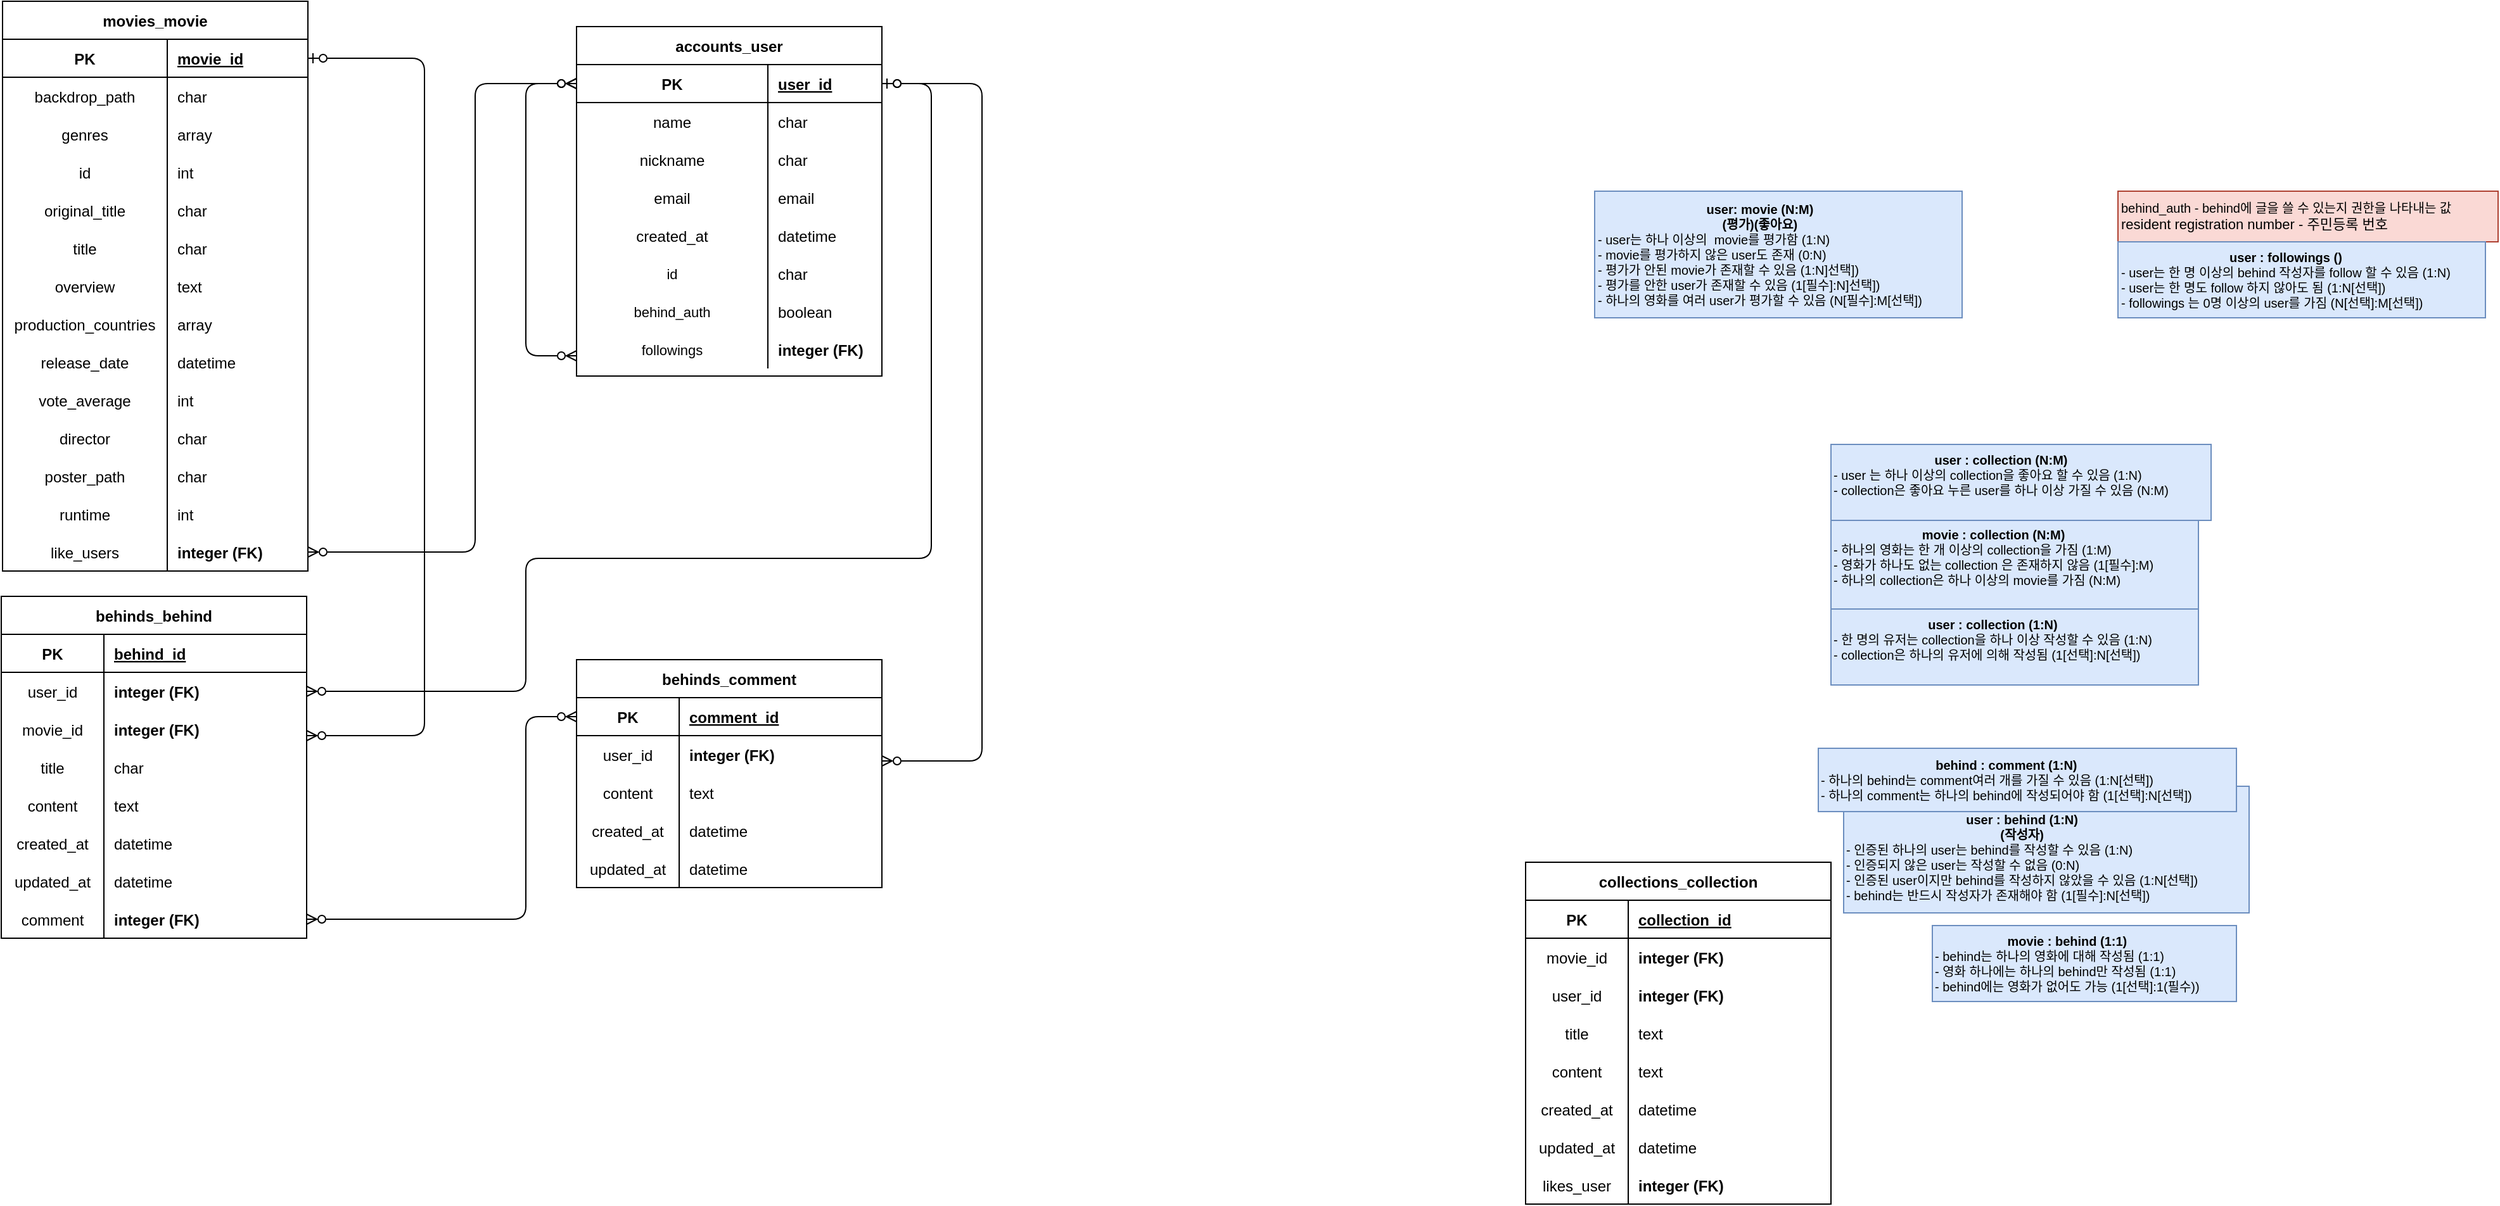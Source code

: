 <mxfile version="20.5.3" type="github">
  <diagram id="GLgFaRD8pN8Qjck3xl4h" name="페이지-1">
    <mxGraphModel dx="1696" dy="749" grid="1" gridSize="10" guides="1" tooltips="1" connect="1" arrows="1" fold="1" page="1" pageScale="1" pageWidth="827" pageHeight="1169" math="0" shadow="0">
      <root>
        <mxCell id="0" />
        <mxCell id="1" parent="0" />
        <mxCell id="Xf8pAF-lPwS7-hsnX2du-1" value="accounts_user" style="shape=table;startSize=30;container=1;collapsible=1;childLayout=tableLayout;fixedRows=1;rowLines=0;fontStyle=1;align=center;resizeLast=1;" parent="1" vertex="1">
          <mxGeometry x="40" y="180" width="241" height="276" as="geometry" />
        </mxCell>
        <mxCell id="Xf8pAF-lPwS7-hsnX2du-2" value="" style="shape=tableRow;horizontal=0;startSize=0;swimlaneHead=0;swimlaneBody=0;fillColor=none;collapsible=0;dropTarget=0;points=[[0,0.5],[1,0.5]];portConstraint=eastwest;top=0;left=0;right=0;bottom=1;" parent="Xf8pAF-lPwS7-hsnX2du-1" vertex="1">
          <mxGeometry y="30" width="241" height="30" as="geometry" />
        </mxCell>
        <mxCell id="Xf8pAF-lPwS7-hsnX2du-3" value="PK" style="shape=partialRectangle;connectable=0;fillColor=none;top=0;left=0;bottom=0;right=0;fontStyle=1;overflow=hidden;" parent="Xf8pAF-lPwS7-hsnX2du-2" vertex="1">
          <mxGeometry width="151" height="30" as="geometry">
            <mxRectangle width="151" height="30" as="alternateBounds" />
          </mxGeometry>
        </mxCell>
        <mxCell id="Xf8pAF-lPwS7-hsnX2du-4" value="user_id" style="shape=partialRectangle;connectable=0;fillColor=none;top=0;left=0;bottom=0;right=0;align=left;spacingLeft=6;fontStyle=5;overflow=hidden;" parent="Xf8pAF-lPwS7-hsnX2du-2" vertex="1">
          <mxGeometry x="151" width="90" height="30" as="geometry">
            <mxRectangle width="90" height="30" as="alternateBounds" />
          </mxGeometry>
        </mxCell>
        <mxCell id="Xf8pAF-lPwS7-hsnX2du-5" value="" style="shape=tableRow;horizontal=0;startSize=0;swimlaneHead=0;swimlaneBody=0;fillColor=none;collapsible=0;dropTarget=0;points=[[0,0.5],[1,0.5]];portConstraint=eastwest;top=0;left=0;right=0;bottom=0;" parent="Xf8pAF-lPwS7-hsnX2du-1" vertex="1">
          <mxGeometry y="60" width="241" height="30" as="geometry" />
        </mxCell>
        <mxCell id="Xf8pAF-lPwS7-hsnX2du-6" value="name" style="shape=partialRectangle;connectable=0;fillColor=none;top=0;left=0;bottom=0;right=0;editable=1;overflow=hidden;" parent="Xf8pAF-lPwS7-hsnX2du-5" vertex="1">
          <mxGeometry width="151" height="30" as="geometry">
            <mxRectangle width="151" height="30" as="alternateBounds" />
          </mxGeometry>
        </mxCell>
        <mxCell id="Xf8pAF-lPwS7-hsnX2du-7" value="char" style="shape=partialRectangle;connectable=0;fillColor=none;top=0;left=0;bottom=0;right=0;align=left;spacingLeft=6;overflow=hidden;" parent="Xf8pAF-lPwS7-hsnX2du-5" vertex="1">
          <mxGeometry x="151" width="90" height="30" as="geometry">
            <mxRectangle width="90" height="30" as="alternateBounds" />
          </mxGeometry>
        </mxCell>
        <mxCell id="Xf8pAF-lPwS7-hsnX2du-8" value="" style="shape=tableRow;horizontal=0;startSize=0;swimlaneHead=0;swimlaneBody=0;fillColor=none;collapsible=0;dropTarget=0;points=[[0,0.5],[1,0.5]];portConstraint=eastwest;top=0;left=0;right=0;bottom=0;" parent="Xf8pAF-lPwS7-hsnX2du-1" vertex="1">
          <mxGeometry y="90" width="241" height="30" as="geometry" />
        </mxCell>
        <mxCell id="Xf8pAF-lPwS7-hsnX2du-9" value="nickname" style="shape=partialRectangle;connectable=0;fillColor=none;top=0;left=0;bottom=0;right=0;editable=1;overflow=hidden;" parent="Xf8pAF-lPwS7-hsnX2du-8" vertex="1">
          <mxGeometry width="151" height="30" as="geometry">
            <mxRectangle width="151" height="30" as="alternateBounds" />
          </mxGeometry>
        </mxCell>
        <mxCell id="Xf8pAF-lPwS7-hsnX2du-10" value="char" style="shape=partialRectangle;connectable=0;fillColor=none;top=0;left=0;bottom=0;right=0;align=left;spacingLeft=6;overflow=hidden;" parent="Xf8pAF-lPwS7-hsnX2du-8" vertex="1">
          <mxGeometry x="151" width="90" height="30" as="geometry">
            <mxRectangle width="90" height="30" as="alternateBounds" />
          </mxGeometry>
        </mxCell>
        <mxCell id="Xf8pAF-lPwS7-hsnX2du-11" value="" style="shape=tableRow;horizontal=0;startSize=0;swimlaneHead=0;swimlaneBody=0;fillColor=none;collapsible=0;dropTarget=0;points=[[0,0.5],[1,0.5]];portConstraint=eastwest;top=0;left=0;right=0;bottom=0;" parent="Xf8pAF-lPwS7-hsnX2du-1" vertex="1">
          <mxGeometry y="120" width="241" height="30" as="geometry" />
        </mxCell>
        <mxCell id="Xf8pAF-lPwS7-hsnX2du-12" value="email" style="shape=partialRectangle;connectable=0;fillColor=none;top=0;left=0;bottom=0;right=0;editable=1;overflow=hidden;" parent="Xf8pAF-lPwS7-hsnX2du-11" vertex="1">
          <mxGeometry width="151" height="30" as="geometry">
            <mxRectangle width="151" height="30" as="alternateBounds" />
          </mxGeometry>
        </mxCell>
        <mxCell id="Xf8pAF-lPwS7-hsnX2du-13" value="email" style="shape=partialRectangle;connectable=0;fillColor=none;top=0;left=0;bottom=0;right=0;align=left;spacingLeft=6;overflow=hidden;" parent="Xf8pAF-lPwS7-hsnX2du-11" vertex="1">
          <mxGeometry x="151" width="90" height="30" as="geometry">
            <mxRectangle width="90" height="30" as="alternateBounds" />
          </mxGeometry>
        </mxCell>
        <mxCell id="Xf8pAF-lPwS7-hsnX2du-83" value="" style="shape=tableRow;horizontal=0;startSize=0;swimlaneHead=0;swimlaneBody=0;fillColor=none;collapsible=0;dropTarget=0;points=[[0,0.5],[1,0.5]];portConstraint=eastwest;top=0;left=0;right=0;bottom=0;" parent="Xf8pAF-lPwS7-hsnX2du-1" vertex="1">
          <mxGeometry y="150" width="241" height="30" as="geometry" />
        </mxCell>
        <mxCell id="Xf8pAF-lPwS7-hsnX2du-84" value="created_at" style="shape=partialRectangle;connectable=0;fillColor=none;top=0;left=0;bottom=0;right=0;editable=1;overflow=hidden;" parent="Xf8pAF-lPwS7-hsnX2du-83" vertex="1">
          <mxGeometry width="151" height="30" as="geometry">
            <mxRectangle width="151" height="30" as="alternateBounds" />
          </mxGeometry>
        </mxCell>
        <mxCell id="Xf8pAF-lPwS7-hsnX2du-85" value="datetime" style="shape=partialRectangle;connectable=0;fillColor=none;top=0;left=0;bottom=0;right=0;align=left;spacingLeft=6;overflow=hidden;" parent="Xf8pAF-lPwS7-hsnX2du-83" vertex="1">
          <mxGeometry x="151" width="90" height="30" as="geometry">
            <mxRectangle width="90" height="30" as="alternateBounds" />
          </mxGeometry>
        </mxCell>
        <mxCell id="Xf8pAF-lPwS7-hsnX2du-168" value="" style="shape=tableRow;horizontal=0;startSize=0;swimlaneHead=0;swimlaneBody=0;fillColor=none;collapsible=0;dropTarget=0;points=[[0,0.5],[1,0.5]];portConstraint=eastwest;top=0;left=0;right=0;bottom=0;" parent="Xf8pAF-lPwS7-hsnX2du-1" vertex="1">
          <mxGeometry y="180" width="241" height="30" as="geometry" />
        </mxCell>
        <mxCell id="Xf8pAF-lPwS7-hsnX2du-169" value="id" style="shape=partialRectangle;connectable=0;fillColor=none;top=0;left=0;bottom=0;right=0;editable=1;overflow=hidden;fontSize=11;" parent="Xf8pAF-lPwS7-hsnX2du-168" vertex="1">
          <mxGeometry width="151" height="30" as="geometry">
            <mxRectangle width="151" height="30" as="alternateBounds" />
          </mxGeometry>
        </mxCell>
        <mxCell id="Xf8pAF-lPwS7-hsnX2du-170" value="char" style="shape=partialRectangle;connectable=0;fillColor=none;top=0;left=0;bottom=0;right=0;align=left;spacingLeft=6;overflow=hidden;" parent="Xf8pAF-lPwS7-hsnX2du-168" vertex="1">
          <mxGeometry x="151" width="90" height="30" as="geometry">
            <mxRectangle width="90" height="30" as="alternateBounds" />
          </mxGeometry>
        </mxCell>
        <mxCell id="n-0l4hpeBYYMILoCP7zS-147" value="" style="shape=tableRow;horizontal=0;startSize=0;swimlaneHead=0;swimlaneBody=0;fillColor=none;collapsible=0;dropTarget=0;points=[[0,0.5],[1,0.5]];portConstraint=eastwest;top=0;left=0;right=0;bottom=0;" vertex="1" parent="Xf8pAF-lPwS7-hsnX2du-1">
          <mxGeometry y="210" width="241" height="30" as="geometry" />
        </mxCell>
        <mxCell id="n-0l4hpeBYYMILoCP7zS-148" value="behind_auth" style="shape=partialRectangle;connectable=0;fillColor=none;top=0;left=0;bottom=0;right=0;editable=1;overflow=hidden;fontSize=11;" vertex="1" parent="n-0l4hpeBYYMILoCP7zS-147">
          <mxGeometry width="151" height="30" as="geometry">
            <mxRectangle width="151" height="30" as="alternateBounds" />
          </mxGeometry>
        </mxCell>
        <mxCell id="n-0l4hpeBYYMILoCP7zS-149" value="boolean" style="shape=partialRectangle;connectable=0;fillColor=none;top=0;left=0;bottom=0;right=0;align=left;spacingLeft=6;overflow=hidden;" vertex="1" parent="n-0l4hpeBYYMILoCP7zS-147">
          <mxGeometry x="151" width="90" height="30" as="geometry">
            <mxRectangle width="90" height="30" as="alternateBounds" />
          </mxGeometry>
        </mxCell>
        <mxCell id="n-0l4hpeBYYMILoCP7zS-92" value="" style="shape=tableRow;horizontal=0;startSize=0;swimlaneHead=0;swimlaneBody=0;fillColor=none;collapsible=0;dropTarget=0;points=[[0,0.5],[1,0.5]];portConstraint=eastwest;top=0;left=0;right=0;bottom=0;" vertex="1" parent="Xf8pAF-lPwS7-hsnX2du-1">
          <mxGeometry y="240" width="241" height="30" as="geometry" />
        </mxCell>
        <mxCell id="n-0l4hpeBYYMILoCP7zS-93" value="followings" style="shape=partialRectangle;connectable=0;fillColor=none;top=0;left=0;bottom=0;right=0;editable=1;overflow=hidden;fontSize=11;" vertex="1" parent="n-0l4hpeBYYMILoCP7zS-92">
          <mxGeometry width="151" height="30" as="geometry">
            <mxRectangle width="151" height="30" as="alternateBounds" />
          </mxGeometry>
        </mxCell>
        <mxCell id="n-0l4hpeBYYMILoCP7zS-94" value="integer (FK)" style="shape=partialRectangle;connectable=0;fillColor=none;top=0;left=0;bottom=0;right=0;align=left;spacingLeft=6;overflow=hidden;fontStyle=1" vertex="1" parent="n-0l4hpeBYYMILoCP7zS-92">
          <mxGeometry x="151" width="90" height="30" as="geometry">
            <mxRectangle width="90" height="30" as="alternateBounds" />
          </mxGeometry>
        </mxCell>
        <mxCell id="n-0l4hpeBYYMILoCP7zS-138" style="edgeStyle=orthogonalEdgeStyle;rounded=1;orthogonalLoop=1;jettySize=auto;html=1;startArrow=ERzeroToMany;startFill=0;endArrow=ERzeroToMany;endFill=0;" edge="1" parent="Xf8pAF-lPwS7-hsnX2du-1" source="Xf8pAF-lPwS7-hsnX2du-2" target="n-0l4hpeBYYMILoCP7zS-92">
          <mxGeometry relative="1" as="geometry">
            <mxPoint x="310" y="360" as="targetPoint" />
            <Array as="points">
              <mxPoint x="-40" y="45" />
              <mxPoint x="-40" y="260" />
            </Array>
          </mxGeometry>
        </mxCell>
        <mxCell id="Xf8pAF-lPwS7-hsnX2du-67" value="collections_collection" style="shape=table;startSize=30;container=1;collapsible=1;childLayout=tableLayout;fixedRows=1;rowLines=0;fontStyle=1;align=center;resizeLast=1;" parent="1" vertex="1">
          <mxGeometry x="789" y="840" width="241" height="270" as="geometry" />
        </mxCell>
        <mxCell id="Xf8pAF-lPwS7-hsnX2du-68" value="" style="shape=tableRow;horizontal=0;startSize=0;swimlaneHead=0;swimlaneBody=0;fillColor=none;collapsible=0;dropTarget=0;points=[[0,0.5],[1,0.5]];portConstraint=eastwest;top=0;left=0;right=0;bottom=1;" parent="Xf8pAF-lPwS7-hsnX2du-67" vertex="1">
          <mxGeometry y="30" width="241" height="30" as="geometry" />
        </mxCell>
        <mxCell id="Xf8pAF-lPwS7-hsnX2du-69" value="PK" style="shape=partialRectangle;connectable=0;fillColor=none;top=0;left=0;bottom=0;right=0;fontStyle=1;overflow=hidden;" parent="Xf8pAF-lPwS7-hsnX2du-68" vertex="1">
          <mxGeometry width="81" height="30" as="geometry">
            <mxRectangle width="81" height="30" as="alternateBounds" />
          </mxGeometry>
        </mxCell>
        <mxCell id="Xf8pAF-lPwS7-hsnX2du-70" value="collection_id" style="shape=partialRectangle;connectable=0;fillColor=none;top=0;left=0;bottom=0;right=0;align=left;spacingLeft=6;fontStyle=5;overflow=hidden;" parent="Xf8pAF-lPwS7-hsnX2du-68" vertex="1">
          <mxGeometry x="81" width="160" height="30" as="geometry">
            <mxRectangle width="160" height="30" as="alternateBounds" />
          </mxGeometry>
        </mxCell>
        <mxCell id="Xf8pAF-lPwS7-hsnX2du-71" value="" style="shape=tableRow;horizontal=0;startSize=0;swimlaneHead=0;swimlaneBody=0;fillColor=none;collapsible=0;dropTarget=0;points=[[0,0.5],[1,0.5]];portConstraint=eastwest;top=0;left=0;right=0;bottom=0;" parent="Xf8pAF-lPwS7-hsnX2du-67" vertex="1">
          <mxGeometry y="60" width="241" height="30" as="geometry" />
        </mxCell>
        <mxCell id="Xf8pAF-lPwS7-hsnX2du-72" value="movie_id" style="shape=partialRectangle;connectable=0;fillColor=none;top=0;left=0;bottom=0;right=0;editable=1;overflow=hidden;" parent="Xf8pAF-lPwS7-hsnX2du-71" vertex="1">
          <mxGeometry width="81" height="30" as="geometry">
            <mxRectangle width="81" height="30" as="alternateBounds" />
          </mxGeometry>
        </mxCell>
        <mxCell id="Xf8pAF-lPwS7-hsnX2du-73" value="integer (FK)" style="shape=partialRectangle;connectable=0;fillColor=none;top=0;left=0;bottom=0;right=0;align=left;spacingLeft=6;overflow=hidden;fontStyle=1" parent="Xf8pAF-lPwS7-hsnX2du-71" vertex="1">
          <mxGeometry x="81" width="160" height="30" as="geometry">
            <mxRectangle width="160" height="30" as="alternateBounds" />
          </mxGeometry>
        </mxCell>
        <mxCell id="Xf8pAF-lPwS7-hsnX2du-74" value="" style="shape=tableRow;horizontal=0;startSize=0;swimlaneHead=0;swimlaneBody=0;fillColor=none;collapsible=0;dropTarget=0;points=[[0,0.5],[1,0.5]];portConstraint=eastwest;top=0;left=0;right=0;bottom=0;" parent="Xf8pAF-lPwS7-hsnX2du-67" vertex="1">
          <mxGeometry y="90" width="241" height="30" as="geometry" />
        </mxCell>
        <mxCell id="Xf8pAF-lPwS7-hsnX2du-75" value="user_id" style="shape=partialRectangle;connectable=0;fillColor=none;top=0;left=0;bottom=0;right=0;editable=1;overflow=hidden;" parent="Xf8pAF-lPwS7-hsnX2du-74" vertex="1">
          <mxGeometry width="81" height="30" as="geometry">
            <mxRectangle width="81" height="30" as="alternateBounds" />
          </mxGeometry>
        </mxCell>
        <mxCell id="Xf8pAF-lPwS7-hsnX2du-76" value="integer (FK)" style="shape=partialRectangle;connectable=0;fillColor=none;top=0;left=0;bottom=0;right=0;align=left;spacingLeft=6;overflow=hidden;fontStyle=1" parent="Xf8pAF-lPwS7-hsnX2du-74" vertex="1">
          <mxGeometry x="81" width="160" height="30" as="geometry">
            <mxRectangle width="160" height="30" as="alternateBounds" />
          </mxGeometry>
        </mxCell>
        <mxCell id="n-0l4hpeBYYMILoCP7zS-53" value="" style="shape=tableRow;horizontal=0;startSize=0;swimlaneHead=0;swimlaneBody=0;fillColor=none;collapsible=0;dropTarget=0;points=[[0,0.5],[1,0.5]];portConstraint=eastwest;top=0;left=0;right=0;bottom=0;" vertex="1" parent="Xf8pAF-lPwS7-hsnX2du-67">
          <mxGeometry y="120" width="241" height="30" as="geometry" />
        </mxCell>
        <mxCell id="n-0l4hpeBYYMILoCP7zS-54" value="title" style="shape=partialRectangle;connectable=0;fillColor=none;top=0;left=0;bottom=0;right=0;editable=1;overflow=hidden;" vertex="1" parent="n-0l4hpeBYYMILoCP7zS-53">
          <mxGeometry width="81" height="30" as="geometry">
            <mxRectangle width="81" height="30" as="alternateBounds" />
          </mxGeometry>
        </mxCell>
        <mxCell id="n-0l4hpeBYYMILoCP7zS-55" value="text" style="shape=partialRectangle;connectable=0;fillColor=none;top=0;left=0;bottom=0;right=0;align=left;spacingLeft=6;overflow=hidden;" vertex="1" parent="n-0l4hpeBYYMILoCP7zS-53">
          <mxGeometry x="81" width="160" height="30" as="geometry">
            <mxRectangle width="160" height="30" as="alternateBounds" />
          </mxGeometry>
        </mxCell>
        <mxCell id="Xf8pAF-lPwS7-hsnX2du-77" value="" style="shape=tableRow;horizontal=0;startSize=0;swimlaneHead=0;swimlaneBody=0;fillColor=none;collapsible=0;dropTarget=0;points=[[0,0.5],[1,0.5]];portConstraint=eastwest;top=0;left=0;right=0;bottom=0;" parent="Xf8pAF-lPwS7-hsnX2du-67" vertex="1">
          <mxGeometry y="150" width="241" height="30" as="geometry" />
        </mxCell>
        <mxCell id="Xf8pAF-lPwS7-hsnX2du-78" value="content" style="shape=partialRectangle;connectable=0;fillColor=none;top=0;left=0;bottom=0;right=0;editable=1;overflow=hidden;" parent="Xf8pAF-lPwS7-hsnX2du-77" vertex="1">
          <mxGeometry width="81" height="30" as="geometry">
            <mxRectangle width="81" height="30" as="alternateBounds" />
          </mxGeometry>
        </mxCell>
        <mxCell id="Xf8pAF-lPwS7-hsnX2du-79" value="text" style="shape=partialRectangle;connectable=0;fillColor=none;top=0;left=0;bottom=0;right=0;align=left;spacingLeft=6;overflow=hidden;" parent="Xf8pAF-lPwS7-hsnX2du-77" vertex="1">
          <mxGeometry x="81" width="160" height="30" as="geometry">
            <mxRectangle width="160" height="30" as="alternateBounds" />
          </mxGeometry>
        </mxCell>
        <mxCell id="n-0l4hpeBYYMILoCP7zS-38" value="" style="shape=tableRow;horizontal=0;startSize=0;swimlaneHead=0;swimlaneBody=0;fillColor=none;collapsible=0;dropTarget=0;points=[[0,0.5],[1,0.5]];portConstraint=eastwest;top=0;left=0;right=0;bottom=0;" vertex="1" parent="Xf8pAF-lPwS7-hsnX2du-67">
          <mxGeometry y="180" width="241" height="30" as="geometry" />
        </mxCell>
        <mxCell id="n-0l4hpeBYYMILoCP7zS-39" value="created_at" style="shape=partialRectangle;connectable=0;fillColor=none;top=0;left=0;bottom=0;right=0;editable=1;overflow=hidden;" vertex="1" parent="n-0l4hpeBYYMILoCP7zS-38">
          <mxGeometry width="81" height="30" as="geometry">
            <mxRectangle width="81" height="30" as="alternateBounds" />
          </mxGeometry>
        </mxCell>
        <mxCell id="n-0l4hpeBYYMILoCP7zS-40" value="datetime" style="shape=partialRectangle;connectable=0;fillColor=none;top=0;left=0;bottom=0;right=0;align=left;spacingLeft=6;overflow=hidden;" vertex="1" parent="n-0l4hpeBYYMILoCP7zS-38">
          <mxGeometry x="81" width="160" height="30" as="geometry">
            <mxRectangle width="160" height="30" as="alternateBounds" />
          </mxGeometry>
        </mxCell>
        <mxCell id="n-0l4hpeBYYMILoCP7zS-41" value="" style="shape=tableRow;horizontal=0;startSize=0;swimlaneHead=0;swimlaneBody=0;fillColor=none;collapsible=0;dropTarget=0;points=[[0,0.5],[1,0.5]];portConstraint=eastwest;top=0;left=0;right=0;bottom=0;" vertex="1" parent="Xf8pAF-lPwS7-hsnX2du-67">
          <mxGeometry y="210" width="241" height="30" as="geometry" />
        </mxCell>
        <mxCell id="n-0l4hpeBYYMILoCP7zS-42" value="updated_at" style="shape=partialRectangle;connectable=0;fillColor=none;top=0;left=0;bottom=0;right=0;editable=1;overflow=hidden;" vertex="1" parent="n-0l4hpeBYYMILoCP7zS-41">
          <mxGeometry width="81" height="30" as="geometry">
            <mxRectangle width="81" height="30" as="alternateBounds" />
          </mxGeometry>
        </mxCell>
        <mxCell id="n-0l4hpeBYYMILoCP7zS-43" value="datetime" style="shape=partialRectangle;connectable=0;fillColor=none;top=0;left=0;bottom=0;right=0;align=left;spacingLeft=6;overflow=hidden;" vertex="1" parent="n-0l4hpeBYYMILoCP7zS-41">
          <mxGeometry x="81" width="160" height="30" as="geometry">
            <mxRectangle width="160" height="30" as="alternateBounds" />
          </mxGeometry>
        </mxCell>
        <mxCell id="Xf8pAF-lPwS7-hsnX2du-102" value="" style="shape=tableRow;horizontal=0;startSize=0;swimlaneHead=0;swimlaneBody=0;fillColor=none;collapsible=0;dropTarget=0;points=[[0,0.5],[1,0.5]];portConstraint=eastwest;top=0;left=0;right=0;bottom=0;" parent="Xf8pAF-lPwS7-hsnX2du-67" vertex="1">
          <mxGeometry y="240" width="241" height="30" as="geometry" />
        </mxCell>
        <mxCell id="Xf8pAF-lPwS7-hsnX2du-103" value="likes_user" style="shape=partialRectangle;connectable=0;fillColor=none;top=0;left=0;bottom=0;right=0;editable=1;overflow=hidden;" parent="Xf8pAF-lPwS7-hsnX2du-102" vertex="1">
          <mxGeometry width="81" height="30" as="geometry">
            <mxRectangle width="81" height="30" as="alternateBounds" />
          </mxGeometry>
        </mxCell>
        <mxCell id="Xf8pAF-lPwS7-hsnX2du-104" value="integer (FK)" style="shape=partialRectangle;connectable=0;fillColor=none;top=0;left=0;bottom=0;right=0;align=left;spacingLeft=6;overflow=hidden;fontStyle=1" parent="Xf8pAF-lPwS7-hsnX2du-102" vertex="1">
          <mxGeometry x="81" width="160" height="30" as="geometry">
            <mxRectangle width="160" height="30" as="alternateBounds" />
          </mxGeometry>
        </mxCell>
        <mxCell id="Xf8pAF-lPwS7-hsnX2du-105" value="movies_movie" style="shape=table;startSize=30;container=1;collapsible=1;childLayout=tableLayout;fixedRows=1;rowLines=0;fontStyle=1;align=center;resizeLast=1;" parent="1" vertex="1">
          <mxGeometry x="-413" y="160" width="241" height="450" as="geometry" />
        </mxCell>
        <mxCell id="Xf8pAF-lPwS7-hsnX2du-106" value="" style="shape=tableRow;horizontal=0;startSize=0;swimlaneHead=0;swimlaneBody=0;fillColor=none;collapsible=0;dropTarget=0;points=[[0,0.5],[1,0.5]];portConstraint=eastwest;top=0;left=0;right=0;bottom=1;" parent="Xf8pAF-lPwS7-hsnX2du-105" vertex="1">
          <mxGeometry y="30" width="241" height="30" as="geometry" />
        </mxCell>
        <mxCell id="Xf8pAF-lPwS7-hsnX2du-107" value="PK" style="shape=partialRectangle;connectable=0;fillColor=none;top=0;left=0;bottom=0;right=0;fontStyle=1;overflow=hidden;" parent="Xf8pAF-lPwS7-hsnX2du-106" vertex="1">
          <mxGeometry width="130" height="30" as="geometry">
            <mxRectangle width="130" height="30" as="alternateBounds" />
          </mxGeometry>
        </mxCell>
        <mxCell id="Xf8pAF-lPwS7-hsnX2du-108" value="movie_id" style="shape=partialRectangle;connectable=0;fillColor=none;top=0;left=0;bottom=0;right=0;align=left;spacingLeft=6;fontStyle=5;overflow=hidden;" parent="Xf8pAF-lPwS7-hsnX2du-106" vertex="1">
          <mxGeometry x="130" width="111" height="30" as="geometry">
            <mxRectangle width="111" height="30" as="alternateBounds" />
          </mxGeometry>
        </mxCell>
        <mxCell id="Xf8pAF-lPwS7-hsnX2du-109" value="" style="shape=tableRow;horizontal=0;startSize=0;swimlaneHead=0;swimlaneBody=0;fillColor=none;collapsible=0;dropTarget=0;points=[[0,0.5],[1,0.5]];portConstraint=eastwest;top=0;left=0;right=0;bottom=0;fontStyle=1" parent="Xf8pAF-lPwS7-hsnX2du-105" vertex="1">
          <mxGeometry y="60" width="241" height="30" as="geometry" />
        </mxCell>
        <mxCell id="Xf8pAF-lPwS7-hsnX2du-110" value="backdrop_path" style="shape=partialRectangle;connectable=0;fillColor=none;top=0;left=0;bottom=0;right=0;editable=1;overflow=hidden;" parent="Xf8pAF-lPwS7-hsnX2du-109" vertex="1">
          <mxGeometry width="130" height="30" as="geometry">
            <mxRectangle width="130" height="30" as="alternateBounds" />
          </mxGeometry>
        </mxCell>
        <mxCell id="Xf8pAF-lPwS7-hsnX2du-111" value="char" style="shape=partialRectangle;connectable=0;fillColor=none;top=0;left=0;bottom=0;right=0;align=left;spacingLeft=6;overflow=hidden;fontStyle=0" parent="Xf8pAF-lPwS7-hsnX2du-109" vertex="1">
          <mxGeometry x="130" width="111" height="30" as="geometry">
            <mxRectangle width="111" height="30" as="alternateBounds" />
          </mxGeometry>
        </mxCell>
        <mxCell id="Xf8pAF-lPwS7-hsnX2du-112" value="" style="shape=tableRow;horizontal=0;startSize=0;swimlaneHead=0;swimlaneBody=0;fillColor=none;collapsible=0;dropTarget=0;points=[[0,0.5],[1,0.5]];portConstraint=eastwest;top=0;left=0;right=0;bottom=0;" parent="Xf8pAF-lPwS7-hsnX2du-105" vertex="1">
          <mxGeometry y="90" width="241" height="30" as="geometry" />
        </mxCell>
        <mxCell id="Xf8pAF-lPwS7-hsnX2du-113" value="genres" style="shape=partialRectangle;connectable=0;fillColor=none;top=0;left=0;bottom=0;right=0;editable=1;overflow=hidden;" parent="Xf8pAF-lPwS7-hsnX2du-112" vertex="1">
          <mxGeometry width="130" height="30" as="geometry">
            <mxRectangle width="130" height="30" as="alternateBounds" />
          </mxGeometry>
        </mxCell>
        <mxCell id="Xf8pAF-lPwS7-hsnX2du-114" value="array" style="shape=partialRectangle;connectable=0;fillColor=none;top=0;left=0;bottom=0;right=0;align=left;spacingLeft=6;overflow=hidden;fontStyle=0" parent="Xf8pAF-lPwS7-hsnX2du-112" vertex="1">
          <mxGeometry x="130" width="111" height="30" as="geometry">
            <mxRectangle width="111" height="30" as="alternateBounds" />
          </mxGeometry>
        </mxCell>
        <mxCell id="Xf8pAF-lPwS7-hsnX2du-115" value="" style="shape=tableRow;horizontal=0;startSize=0;swimlaneHead=0;swimlaneBody=0;fillColor=none;collapsible=0;dropTarget=0;points=[[0,0.5],[1,0.5]];portConstraint=eastwest;top=0;left=0;right=0;bottom=0;" parent="Xf8pAF-lPwS7-hsnX2du-105" vertex="1">
          <mxGeometry y="120" width="241" height="30" as="geometry" />
        </mxCell>
        <mxCell id="Xf8pAF-lPwS7-hsnX2du-116" value="id" style="shape=partialRectangle;connectable=0;fillColor=none;top=0;left=0;bottom=0;right=0;editable=1;overflow=hidden;" parent="Xf8pAF-lPwS7-hsnX2du-115" vertex="1">
          <mxGeometry width="130" height="30" as="geometry">
            <mxRectangle width="130" height="30" as="alternateBounds" />
          </mxGeometry>
        </mxCell>
        <mxCell id="Xf8pAF-lPwS7-hsnX2du-117" value="int" style="shape=partialRectangle;connectable=0;fillColor=none;top=0;left=0;bottom=0;right=0;align=left;spacingLeft=6;overflow=hidden;" parent="Xf8pAF-lPwS7-hsnX2du-115" vertex="1">
          <mxGeometry x="130" width="111" height="30" as="geometry">
            <mxRectangle width="111" height="30" as="alternateBounds" />
          </mxGeometry>
        </mxCell>
        <mxCell id="Xf8pAF-lPwS7-hsnX2du-118" value="" style="shape=tableRow;horizontal=0;startSize=0;swimlaneHead=0;swimlaneBody=0;fillColor=none;collapsible=0;dropTarget=0;points=[[0,0.5],[1,0.5]];portConstraint=eastwest;top=0;left=0;right=0;bottom=0;" parent="Xf8pAF-lPwS7-hsnX2du-105" vertex="1">
          <mxGeometry y="150" width="241" height="30" as="geometry" />
        </mxCell>
        <mxCell id="Xf8pAF-lPwS7-hsnX2du-119" value="original_title" style="shape=partialRectangle;connectable=0;fillColor=none;top=0;left=0;bottom=0;right=0;editable=1;overflow=hidden;" parent="Xf8pAF-lPwS7-hsnX2du-118" vertex="1">
          <mxGeometry width="130" height="30" as="geometry">
            <mxRectangle width="130" height="30" as="alternateBounds" />
          </mxGeometry>
        </mxCell>
        <mxCell id="Xf8pAF-lPwS7-hsnX2du-120" value="char" style="shape=partialRectangle;connectable=0;fillColor=none;top=0;left=0;bottom=0;right=0;align=left;spacingLeft=6;overflow=hidden;fontStyle=0" parent="Xf8pAF-lPwS7-hsnX2du-118" vertex="1">
          <mxGeometry x="130" width="111" height="30" as="geometry">
            <mxRectangle width="111" height="30" as="alternateBounds" />
          </mxGeometry>
        </mxCell>
        <mxCell id="Xf8pAF-lPwS7-hsnX2du-130" value="" style="shape=tableRow;horizontal=0;startSize=0;swimlaneHead=0;swimlaneBody=0;fillColor=none;collapsible=0;dropTarget=0;points=[[0,0.5],[1,0.5]];portConstraint=eastwest;top=0;left=0;right=0;bottom=0;" parent="Xf8pAF-lPwS7-hsnX2du-105" vertex="1">
          <mxGeometry y="180" width="241" height="30" as="geometry" />
        </mxCell>
        <mxCell id="Xf8pAF-lPwS7-hsnX2du-131" value="title" style="shape=partialRectangle;connectable=0;fillColor=none;top=0;left=0;bottom=0;right=0;editable=1;overflow=hidden;" parent="Xf8pAF-lPwS7-hsnX2du-130" vertex="1">
          <mxGeometry width="130" height="30" as="geometry">
            <mxRectangle width="130" height="30" as="alternateBounds" />
          </mxGeometry>
        </mxCell>
        <mxCell id="Xf8pAF-lPwS7-hsnX2du-132" value="char" style="shape=partialRectangle;connectable=0;fillColor=none;top=0;left=0;bottom=0;right=0;align=left;spacingLeft=6;overflow=hidden;fontStyle=0" parent="Xf8pAF-lPwS7-hsnX2du-130" vertex="1">
          <mxGeometry x="130" width="111" height="30" as="geometry">
            <mxRectangle width="111" height="30" as="alternateBounds" />
          </mxGeometry>
        </mxCell>
        <mxCell id="Xf8pAF-lPwS7-hsnX2du-121" value="" style="shape=tableRow;horizontal=0;startSize=0;swimlaneHead=0;swimlaneBody=0;fillColor=none;collapsible=0;dropTarget=0;points=[[0,0.5],[1,0.5]];portConstraint=eastwest;top=0;left=0;right=0;bottom=0;" parent="Xf8pAF-lPwS7-hsnX2du-105" vertex="1">
          <mxGeometry y="210" width="241" height="30" as="geometry" />
        </mxCell>
        <mxCell id="Xf8pAF-lPwS7-hsnX2du-122" value="overview" style="shape=partialRectangle;connectable=0;fillColor=none;top=0;left=0;bottom=0;right=0;editable=1;overflow=hidden;" parent="Xf8pAF-lPwS7-hsnX2du-121" vertex="1">
          <mxGeometry width="130" height="30" as="geometry">
            <mxRectangle width="130" height="30" as="alternateBounds" />
          </mxGeometry>
        </mxCell>
        <mxCell id="Xf8pAF-lPwS7-hsnX2du-123" value="text" style="shape=partialRectangle;connectable=0;fillColor=none;top=0;left=0;bottom=0;right=0;align=left;spacingLeft=6;overflow=hidden;fontStyle=0" parent="Xf8pAF-lPwS7-hsnX2du-121" vertex="1">
          <mxGeometry x="130" width="111" height="30" as="geometry">
            <mxRectangle width="111" height="30" as="alternateBounds" />
          </mxGeometry>
        </mxCell>
        <mxCell id="Xf8pAF-lPwS7-hsnX2du-124" value="" style="shape=tableRow;horizontal=0;startSize=0;swimlaneHead=0;swimlaneBody=0;fillColor=none;collapsible=0;dropTarget=0;points=[[0,0.5],[1,0.5]];portConstraint=eastwest;top=0;left=0;right=0;bottom=0;" parent="Xf8pAF-lPwS7-hsnX2du-105" vertex="1">
          <mxGeometry y="240" width="241" height="30" as="geometry" />
        </mxCell>
        <mxCell id="Xf8pAF-lPwS7-hsnX2du-125" value="production_countries" style="shape=partialRectangle;connectable=0;fillColor=none;top=0;left=0;bottom=0;right=0;editable=1;overflow=hidden;" parent="Xf8pAF-lPwS7-hsnX2du-124" vertex="1">
          <mxGeometry width="130" height="30" as="geometry">
            <mxRectangle width="130" height="30" as="alternateBounds" />
          </mxGeometry>
        </mxCell>
        <mxCell id="Xf8pAF-lPwS7-hsnX2du-126" value="array" style="shape=partialRectangle;connectable=0;fillColor=none;top=0;left=0;bottom=0;right=0;align=left;spacingLeft=6;overflow=hidden;fontStyle=0" parent="Xf8pAF-lPwS7-hsnX2du-124" vertex="1">
          <mxGeometry x="130" width="111" height="30" as="geometry">
            <mxRectangle width="111" height="30" as="alternateBounds" />
          </mxGeometry>
        </mxCell>
        <mxCell id="Xf8pAF-lPwS7-hsnX2du-127" value="" style="shape=tableRow;horizontal=0;startSize=0;swimlaneHead=0;swimlaneBody=0;fillColor=none;collapsible=0;dropTarget=0;points=[[0,0.5],[1,0.5]];portConstraint=eastwest;top=0;left=0;right=0;bottom=0;" parent="Xf8pAF-lPwS7-hsnX2du-105" vertex="1">
          <mxGeometry y="270" width="241" height="30" as="geometry" />
        </mxCell>
        <mxCell id="Xf8pAF-lPwS7-hsnX2du-128" value="release_date" style="shape=partialRectangle;connectable=0;fillColor=none;top=0;left=0;bottom=0;right=0;editable=1;overflow=hidden;" parent="Xf8pAF-lPwS7-hsnX2du-127" vertex="1">
          <mxGeometry width="130" height="30" as="geometry">
            <mxRectangle width="130" height="30" as="alternateBounds" />
          </mxGeometry>
        </mxCell>
        <mxCell id="Xf8pAF-lPwS7-hsnX2du-129" value="datetime" style="shape=partialRectangle;connectable=0;fillColor=none;top=0;left=0;bottom=0;right=0;align=left;spacingLeft=6;overflow=hidden;fontStyle=0" parent="Xf8pAF-lPwS7-hsnX2du-127" vertex="1">
          <mxGeometry x="130" width="111" height="30" as="geometry">
            <mxRectangle width="111" height="30" as="alternateBounds" />
          </mxGeometry>
        </mxCell>
        <mxCell id="Xf8pAF-lPwS7-hsnX2du-133" value="" style="shape=tableRow;horizontal=0;startSize=0;swimlaneHead=0;swimlaneBody=0;fillColor=none;collapsible=0;dropTarget=0;points=[[0,0.5],[1,0.5]];portConstraint=eastwest;top=0;left=0;right=0;bottom=0;" parent="Xf8pAF-lPwS7-hsnX2du-105" vertex="1">
          <mxGeometry y="300" width="241" height="30" as="geometry" />
        </mxCell>
        <mxCell id="Xf8pAF-lPwS7-hsnX2du-134" value="vote_average" style="shape=partialRectangle;connectable=0;fillColor=none;top=0;left=0;bottom=0;right=0;editable=1;overflow=hidden;" parent="Xf8pAF-lPwS7-hsnX2du-133" vertex="1">
          <mxGeometry width="130" height="30" as="geometry">
            <mxRectangle width="130" height="30" as="alternateBounds" />
          </mxGeometry>
        </mxCell>
        <mxCell id="Xf8pAF-lPwS7-hsnX2du-135" value="int" style="shape=partialRectangle;connectable=0;fillColor=none;top=0;left=0;bottom=0;right=0;align=left;spacingLeft=6;overflow=hidden;fontStyle=0" parent="Xf8pAF-lPwS7-hsnX2du-133" vertex="1">
          <mxGeometry x="130" width="111" height="30" as="geometry">
            <mxRectangle width="111" height="30" as="alternateBounds" />
          </mxGeometry>
        </mxCell>
        <mxCell id="n-0l4hpeBYYMILoCP7zS-150" value="" style="shape=tableRow;horizontal=0;startSize=0;swimlaneHead=0;swimlaneBody=0;fillColor=none;collapsible=0;dropTarget=0;points=[[0,0.5],[1,0.5]];portConstraint=eastwest;top=0;left=0;right=0;bottom=0;" vertex="1" parent="Xf8pAF-lPwS7-hsnX2du-105">
          <mxGeometry y="330" width="241" height="30" as="geometry" />
        </mxCell>
        <mxCell id="n-0l4hpeBYYMILoCP7zS-151" value="director" style="shape=partialRectangle;connectable=0;fillColor=none;top=0;left=0;bottom=0;right=0;editable=1;overflow=hidden;" vertex="1" parent="n-0l4hpeBYYMILoCP7zS-150">
          <mxGeometry width="130" height="30" as="geometry">
            <mxRectangle width="130" height="30" as="alternateBounds" />
          </mxGeometry>
        </mxCell>
        <mxCell id="n-0l4hpeBYYMILoCP7zS-152" value="char" style="shape=partialRectangle;connectable=0;fillColor=none;top=0;left=0;bottom=0;right=0;align=left;spacingLeft=6;overflow=hidden;fontStyle=0" vertex="1" parent="n-0l4hpeBYYMILoCP7zS-150">
          <mxGeometry x="130" width="111" height="30" as="geometry">
            <mxRectangle width="111" height="30" as="alternateBounds" />
          </mxGeometry>
        </mxCell>
        <mxCell id="Xf8pAF-lPwS7-hsnX2du-136" value="" style="shape=tableRow;horizontal=0;startSize=0;swimlaneHead=0;swimlaneBody=0;fillColor=none;collapsible=0;dropTarget=0;points=[[0,0.5],[1,0.5]];portConstraint=eastwest;top=0;left=0;right=0;bottom=0;" parent="Xf8pAF-lPwS7-hsnX2du-105" vertex="1">
          <mxGeometry y="360" width="241" height="30" as="geometry" />
        </mxCell>
        <mxCell id="Xf8pAF-lPwS7-hsnX2du-137" value="poster_path" style="shape=partialRectangle;connectable=0;fillColor=none;top=0;left=0;bottom=0;right=0;editable=1;overflow=hidden;" parent="Xf8pAF-lPwS7-hsnX2du-136" vertex="1">
          <mxGeometry width="130" height="30" as="geometry">
            <mxRectangle width="130" height="30" as="alternateBounds" />
          </mxGeometry>
        </mxCell>
        <mxCell id="Xf8pAF-lPwS7-hsnX2du-138" value="char" style="shape=partialRectangle;connectable=0;fillColor=none;top=0;left=0;bottom=0;right=0;align=left;spacingLeft=6;overflow=hidden;fontStyle=0" parent="Xf8pAF-lPwS7-hsnX2du-136" vertex="1">
          <mxGeometry x="130" width="111" height="30" as="geometry">
            <mxRectangle width="111" height="30" as="alternateBounds" />
          </mxGeometry>
        </mxCell>
        <mxCell id="Xf8pAF-lPwS7-hsnX2du-139" value="" style="shape=tableRow;horizontal=0;startSize=0;swimlaneHead=0;swimlaneBody=0;fillColor=none;collapsible=0;dropTarget=0;points=[[0,0.5],[1,0.5]];portConstraint=eastwest;top=0;left=0;right=0;bottom=0;" parent="Xf8pAF-lPwS7-hsnX2du-105" vertex="1">
          <mxGeometry y="390" width="241" height="30" as="geometry" />
        </mxCell>
        <mxCell id="Xf8pAF-lPwS7-hsnX2du-140" value="runtime" style="shape=partialRectangle;connectable=0;fillColor=none;top=0;left=0;bottom=0;right=0;editable=1;overflow=hidden;" parent="Xf8pAF-lPwS7-hsnX2du-139" vertex="1">
          <mxGeometry width="130" height="30" as="geometry">
            <mxRectangle width="130" height="30" as="alternateBounds" />
          </mxGeometry>
        </mxCell>
        <mxCell id="Xf8pAF-lPwS7-hsnX2du-141" value="int" style="shape=partialRectangle;connectable=0;fillColor=none;top=0;left=0;bottom=0;right=0;align=left;spacingLeft=6;overflow=hidden;fontStyle=0" parent="Xf8pAF-lPwS7-hsnX2du-139" vertex="1">
          <mxGeometry x="130" width="111" height="30" as="geometry">
            <mxRectangle width="111" height="30" as="alternateBounds" />
          </mxGeometry>
        </mxCell>
        <mxCell id="Xf8pAF-lPwS7-hsnX2du-147" value="" style="shape=tableRow;horizontal=0;startSize=0;swimlaneHead=0;swimlaneBody=0;fillColor=none;collapsible=0;dropTarget=0;points=[[0,0.5],[1,0.5]];portConstraint=eastwest;top=0;left=0;right=0;bottom=0;" parent="Xf8pAF-lPwS7-hsnX2du-105" vertex="1">
          <mxGeometry y="420" width="241" height="30" as="geometry" />
        </mxCell>
        <mxCell id="Xf8pAF-lPwS7-hsnX2du-148" value="like_users" style="shape=partialRectangle;connectable=0;fillColor=none;top=0;left=0;bottom=0;right=0;editable=1;overflow=hidden;" parent="Xf8pAF-lPwS7-hsnX2du-147" vertex="1">
          <mxGeometry width="130" height="30" as="geometry">
            <mxRectangle width="130" height="30" as="alternateBounds" />
          </mxGeometry>
        </mxCell>
        <mxCell id="Xf8pAF-lPwS7-hsnX2du-149" value="integer (FK)" style="shape=partialRectangle;connectable=0;fillColor=none;top=0;left=0;bottom=0;right=0;align=left;spacingLeft=6;overflow=hidden;fontStyle=1" parent="Xf8pAF-lPwS7-hsnX2du-147" vertex="1">
          <mxGeometry x="130" width="111" height="30" as="geometry">
            <mxRectangle width="111" height="30" as="alternateBounds" />
          </mxGeometry>
        </mxCell>
        <mxCell id="Xf8pAF-lPwS7-hsnX2du-142" value="&lt;div style=&quot;text-align: center;&quot;&gt;&lt;b style=&quot;&quot;&gt;user: movie (N:M)&lt;/b&gt;&lt;/div&gt;&lt;div style=&quot;text-align: center;&quot;&gt;&lt;b style=&quot;&quot;&gt;(평가)(좋아요)&lt;/b&gt;&lt;/div&gt;- user는 하나 이상의&amp;nbsp; movie를 평가함 (1:N)&lt;br&gt;- movie를 평가하지 않은 user도 존재 (0:N)&lt;br&gt;- 평가가 안된 movie가 존재할 수 있음 (1:N]선택])&lt;br&gt;- 평가를 안한 user가 존재할 수 있음&amp;nbsp;(1[필수]:N]선택])&lt;br&gt;- 하나의 영화를 여러 user가 평가할 수 있음 (N[필수]:M[선택])" style="text;html=1;align=left;verticalAlign=middle;resizable=0;points=[];autosize=1;strokeColor=#6c8ebf;fillColor=#dae8fc;fontSize=10;labelBorderColor=none;labelBackgroundColor=none;" parent="1" vertex="1">
          <mxGeometry x="843.5" y="310" width="290" height="100" as="geometry" />
        </mxCell>
        <mxCell id="Xf8pAF-lPwS7-hsnX2du-150" value="&lt;div style=&quot;text-align: center;&quot;&gt;&lt;b style=&quot;background-color: initial;&quot;&gt;movie : collection (N:M)&lt;/b&gt;&lt;/div&gt;&lt;div style=&quot;&quot;&gt;&lt;span style=&quot;background-color: initial;&quot;&gt;- 하나의 영화는 한 개 이상의 collection을 가짐 (1:M)&lt;/span&gt;&lt;/div&gt;&lt;div style=&quot;&quot;&gt;&lt;span style=&quot;background-color: initial;&quot;&gt;- 영화가 하나도 없는 collection 은 존재하지 않음 (1[필수]:M)&lt;/span&gt;&lt;/div&gt;&lt;div style=&quot;&quot;&gt;&lt;span style=&quot;background-color: initial;&quot;&gt;- 하나의 collection은 하나 이상의 movie를 가짐 (N:M)&lt;/span&gt;&lt;/div&gt;&lt;span style=&quot;background-color: initial;&quot;&gt;&lt;br&gt;&lt;/span&gt;" style="text;html=1;align=left;verticalAlign=middle;resizable=0;points=[];autosize=1;strokeColor=#6c8ebf;fillColor=#dae8fc;fontSize=10;labelBorderColor=none;" parent="1" vertex="1">
          <mxGeometry x="1030" y="570" width="290" height="70" as="geometry" />
        </mxCell>
        <mxCell id="Xf8pAF-lPwS7-hsnX2du-151" value="behinds_behind" style="shape=table;startSize=30;container=1;collapsible=1;childLayout=tableLayout;fixedRows=1;rowLines=0;fontStyle=1;align=center;resizeLast=1;" parent="1" vertex="1">
          <mxGeometry x="-414" y="630" width="241" height="270" as="geometry" />
        </mxCell>
        <mxCell id="Xf8pAF-lPwS7-hsnX2du-152" value="" style="shape=tableRow;horizontal=0;startSize=0;swimlaneHead=0;swimlaneBody=0;fillColor=none;collapsible=0;dropTarget=0;points=[[0,0.5],[1,0.5]];portConstraint=eastwest;top=0;left=0;right=0;bottom=1;" parent="Xf8pAF-lPwS7-hsnX2du-151" vertex="1">
          <mxGeometry y="30" width="241" height="30" as="geometry" />
        </mxCell>
        <mxCell id="Xf8pAF-lPwS7-hsnX2du-153" value="PK" style="shape=partialRectangle;connectable=0;fillColor=none;top=0;left=0;bottom=0;right=0;fontStyle=1;overflow=hidden;" parent="Xf8pAF-lPwS7-hsnX2du-152" vertex="1">
          <mxGeometry width="81" height="30" as="geometry">
            <mxRectangle width="81" height="30" as="alternateBounds" />
          </mxGeometry>
        </mxCell>
        <mxCell id="Xf8pAF-lPwS7-hsnX2du-154" value="behind_id" style="shape=partialRectangle;connectable=0;fillColor=none;top=0;left=0;bottom=0;right=0;align=left;spacingLeft=6;fontStyle=5;overflow=hidden;" parent="Xf8pAF-lPwS7-hsnX2du-152" vertex="1">
          <mxGeometry x="81" width="160" height="30" as="geometry">
            <mxRectangle width="160" height="30" as="alternateBounds" />
          </mxGeometry>
        </mxCell>
        <mxCell id="Xf8pAF-lPwS7-hsnX2du-155" value="" style="shape=tableRow;horizontal=0;startSize=0;swimlaneHead=0;swimlaneBody=0;fillColor=none;collapsible=0;dropTarget=0;points=[[0,0.5],[1,0.5]];portConstraint=eastwest;top=0;left=0;right=0;bottom=0;" parent="Xf8pAF-lPwS7-hsnX2du-151" vertex="1">
          <mxGeometry y="60" width="241" height="30" as="geometry" />
        </mxCell>
        <mxCell id="Xf8pAF-lPwS7-hsnX2du-156" value="user_id" style="shape=partialRectangle;connectable=0;fillColor=none;top=0;left=0;bottom=0;right=0;editable=1;overflow=hidden;" parent="Xf8pAF-lPwS7-hsnX2du-155" vertex="1">
          <mxGeometry width="81" height="30" as="geometry">
            <mxRectangle width="81" height="30" as="alternateBounds" />
          </mxGeometry>
        </mxCell>
        <mxCell id="Xf8pAF-lPwS7-hsnX2du-157" value="integer (FK)" style="shape=partialRectangle;connectable=0;fillColor=none;top=0;left=0;bottom=0;right=0;align=left;spacingLeft=6;overflow=hidden;fontStyle=1" parent="Xf8pAF-lPwS7-hsnX2du-155" vertex="1">
          <mxGeometry x="81" width="160" height="30" as="geometry">
            <mxRectangle width="160" height="30" as="alternateBounds" />
          </mxGeometry>
        </mxCell>
        <mxCell id="Xf8pAF-lPwS7-hsnX2du-158" value="" style="shape=tableRow;horizontal=0;startSize=0;swimlaneHead=0;swimlaneBody=0;fillColor=none;collapsible=0;dropTarget=0;points=[[0,0.5],[1,0.5]];portConstraint=eastwest;top=0;left=0;right=0;bottom=0;" parent="Xf8pAF-lPwS7-hsnX2du-151" vertex="1">
          <mxGeometry y="90" width="241" height="30" as="geometry" />
        </mxCell>
        <mxCell id="Xf8pAF-lPwS7-hsnX2du-159" value="movie_id" style="shape=partialRectangle;connectable=0;fillColor=none;top=0;left=0;bottom=0;right=0;editable=1;overflow=hidden;" parent="Xf8pAF-lPwS7-hsnX2du-158" vertex="1">
          <mxGeometry width="81" height="30" as="geometry">
            <mxRectangle width="81" height="30" as="alternateBounds" />
          </mxGeometry>
        </mxCell>
        <mxCell id="Xf8pAF-lPwS7-hsnX2du-160" value="integer (FK)" style="shape=partialRectangle;connectable=0;fillColor=none;top=0;left=0;bottom=0;right=0;align=left;spacingLeft=6;overflow=hidden;fontStyle=1" parent="Xf8pAF-lPwS7-hsnX2du-158" vertex="1">
          <mxGeometry x="81" width="160" height="30" as="geometry">
            <mxRectangle width="160" height="30" as="alternateBounds" />
          </mxGeometry>
        </mxCell>
        <mxCell id="Xf8pAF-lPwS7-hsnX2du-161" value="" style="shape=tableRow;horizontal=0;startSize=0;swimlaneHead=0;swimlaneBody=0;fillColor=none;collapsible=0;dropTarget=0;points=[[0,0.5],[1,0.5]];portConstraint=eastwest;top=0;left=0;right=0;bottom=0;" parent="Xf8pAF-lPwS7-hsnX2du-151" vertex="1">
          <mxGeometry y="120" width="241" height="30" as="geometry" />
        </mxCell>
        <mxCell id="Xf8pAF-lPwS7-hsnX2du-162" value="title" style="shape=partialRectangle;connectable=0;fillColor=none;top=0;left=0;bottom=0;right=0;editable=1;overflow=hidden;" parent="Xf8pAF-lPwS7-hsnX2du-161" vertex="1">
          <mxGeometry width="81" height="30" as="geometry">
            <mxRectangle width="81" height="30" as="alternateBounds" />
          </mxGeometry>
        </mxCell>
        <mxCell id="Xf8pAF-lPwS7-hsnX2du-163" value="char" style="shape=partialRectangle;connectable=0;fillColor=none;top=0;left=0;bottom=0;right=0;align=left;spacingLeft=6;overflow=hidden;" parent="Xf8pAF-lPwS7-hsnX2du-161" vertex="1">
          <mxGeometry x="81" width="160" height="30" as="geometry">
            <mxRectangle width="160" height="30" as="alternateBounds" />
          </mxGeometry>
        </mxCell>
        <mxCell id="Xf8pAF-lPwS7-hsnX2du-164" value="" style="shape=tableRow;horizontal=0;startSize=0;swimlaneHead=0;swimlaneBody=0;fillColor=none;collapsible=0;dropTarget=0;points=[[0,0.5],[1,0.5]];portConstraint=eastwest;top=0;left=0;right=0;bottom=0;" parent="Xf8pAF-lPwS7-hsnX2du-151" vertex="1">
          <mxGeometry y="150" width="241" height="30" as="geometry" />
        </mxCell>
        <mxCell id="Xf8pAF-lPwS7-hsnX2du-165" value="content" style="shape=partialRectangle;connectable=0;fillColor=none;top=0;left=0;bottom=0;right=0;editable=1;overflow=hidden;" parent="Xf8pAF-lPwS7-hsnX2du-164" vertex="1">
          <mxGeometry width="81" height="30" as="geometry">
            <mxRectangle width="81" height="30" as="alternateBounds" />
          </mxGeometry>
        </mxCell>
        <mxCell id="Xf8pAF-lPwS7-hsnX2du-166" value="text" style="shape=partialRectangle;connectable=0;fillColor=none;top=0;left=0;bottom=0;right=0;align=left;spacingLeft=6;overflow=hidden;fontStyle=0" parent="Xf8pAF-lPwS7-hsnX2du-164" vertex="1">
          <mxGeometry x="81" width="160" height="30" as="geometry">
            <mxRectangle width="160" height="30" as="alternateBounds" />
          </mxGeometry>
        </mxCell>
        <mxCell id="n-0l4hpeBYYMILoCP7zS-24" value="" style="shape=tableRow;horizontal=0;startSize=0;swimlaneHead=0;swimlaneBody=0;fillColor=none;collapsible=0;dropTarget=0;points=[[0,0.5],[1,0.5]];portConstraint=eastwest;top=0;left=0;right=0;bottom=0;" vertex="1" parent="Xf8pAF-lPwS7-hsnX2du-151">
          <mxGeometry y="180" width="241" height="30" as="geometry" />
        </mxCell>
        <mxCell id="n-0l4hpeBYYMILoCP7zS-25" value="created_at" style="shape=partialRectangle;connectable=0;fillColor=none;top=0;left=0;bottom=0;right=0;editable=1;overflow=hidden;" vertex="1" parent="n-0l4hpeBYYMILoCP7zS-24">
          <mxGeometry width="81" height="30" as="geometry">
            <mxRectangle width="81" height="30" as="alternateBounds" />
          </mxGeometry>
        </mxCell>
        <mxCell id="n-0l4hpeBYYMILoCP7zS-26" value="datetime" style="shape=partialRectangle;connectable=0;fillColor=none;top=0;left=0;bottom=0;right=0;align=left;spacingLeft=6;overflow=hidden;fontStyle=0" vertex="1" parent="n-0l4hpeBYYMILoCP7zS-24">
          <mxGeometry x="81" width="160" height="30" as="geometry">
            <mxRectangle width="160" height="30" as="alternateBounds" />
          </mxGeometry>
        </mxCell>
        <mxCell id="n-0l4hpeBYYMILoCP7zS-27" value="" style="shape=tableRow;horizontal=0;startSize=0;swimlaneHead=0;swimlaneBody=0;fillColor=none;collapsible=0;dropTarget=0;points=[[0,0.5],[1,0.5]];portConstraint=eastwest;top=0;left=0;right=0;bottom=0;" vertex="1" parent="Xf8pAF-lPwS7-hsnX2du-151">
          <mxGeometry y="210" width="241" height="30" as="geometry" />
        </mxCell>
        <mxCell id="n-0l4hpeBYYMILoCP7zS-28" value="updated_at" style="shape=partialRectangle;connectable=0;fillColor=none;top=0;left=0;bottom=0;right=0;editable=1;overflow=hidden;" vertex="1" parent="n-0l4hpeBYYMILoCP7zS-27">
          <mxGeometry width="81" height="30" as="geometry">
            <mxRectangle width="81" height="30" as="alternateBounds" />
          </mxGeometry>
        </mxCell>
        <mxCell id="n-0l4hpeBYYMILoCP7zS-29" value="datetime" style="shape=partialRectangle;connectable=0;fillColor=none;top=0;left=0;bottom=0;right=0;align=left;spacingLeft=6;overflow=hidden;fontStyle=0" vertex="1" parent="n-0l4hpeBYYMILoCP7zS-27">
          <mxGeometry x="81" width="160" height="30" as="geometry">
            <mxRectangle width="160" height="30" as="alternateBounds" />
          </mxGeometry>
        </mxCell>
        <mxCell id="Xf8pAF-lPwS7-hsnX2du-176" value="" style="shape=tableRow;horizontal=0;startSize=0;swimlaneHead=0;swimlaneBody=0;fillColor=none;collapsible=0;dropTarget=0;points=[[0,0.5],[1,0.5]];portConstraint=eastwest;top=0;left=0;right=0;bottom=0;" parent="Xf8pAF-lPwS7-hsnX2du-151" vertex="1">
          <mxGeometry y="240" width="241" height="30" as="geometry" />
        </mxCell>
        <mxCell id="Xf8pAF-lPwS7-hsnX2du-177" value="comment" style="shape=partialRectangle;connectable=0;fillColor=none;top=0;left=0;bottom=0;right=0;editable=1;overflow=hidden;" parent="Xf8pAF-lPwS7-hsnX2du-176" vertex="1">
          <mxGeometry width="81" height="30" as="geometry">
            <mxRectangle width="81" height="30" as="alternateBounds" />
          </mxGeometry>
        </mxCell>
        <mxCell id="Xf8pAF-lPwS7-hsnX2du-178" value="integer (FK)" style="shape=partialRectangle;connectable=0;fillColor=none;top=0;left=0;bottom=0;right=0;align=left;spacingLeft=6;overflow=hidden;fontStyle=1" parent="Xf8pAF-lPwS7-hsnX2du-176" vertex="1">
          <mxGeometry x="81" width="160" height="30" as="geometry">
            <mxRectangle width="160" height="30" as="alternateBounds" />
          </mxGeometry>
        </mxCell>
        <mxCell id="Xf8pAF-lPwS7-hsnX2du-167" value="behind_auth - behind에 글을 쓸 수 있는지 권한을 나타내는 값&lt;br&gt;&lt;span style=&quot;font-size: 11px; text-align: center;&quot;&gt;resident registration number - 주민등록 번호&lt;/span&gt;&lt;br&gt;&lt;div style=&quot;text-align: center;&quot;&gt;&lt;/div&gt;" style="text;html=1;align=left;verticalAlign=middle;resizable=0;points=[];autosize=1;strokeColor=#ae4132;fillColor=#fad9d5;fontSize=10;labelBorderColor=none;labelBackgroundColor=none;" parent="1" vertex="1">
          <mxGeometry x="1256.5" y="310" width="300" height="40" as="geometry" />
        </mxCell>
        <mxCell id="Xf8pAF-lPwS7-hsnX2du-179" value="&lt;div style=&quot;text-align: center;&quot;&gt;&lt;b style=&quot;background-color: initial;&quot;&gt;behind : comment (1:N)&lt;/b&gt;&lt;/div&gt;&lt;div style=&quot;text-align: center;&quot;&gt;&lt;b style=&quot;background-color: initial;&quot;&gt;user : behind (1:N)&lt;/b&gt;&lt;/div&gt;&lt;div style=&quot;text-align: center;&quot;&gt;&lt;b style=&quot;background-color: initial;&quot;&gt;(작성자)&lt;/b&gt;&lt;/div&gt;- 인증된 하나의 user는 behind를 작성할 수 있음 (1:N)&lt;br&gt;- 인증되지 않은 user는 작성할 수 없음 (0:N)&lt;br&gt;- 인증된 user이지만 behind를 작성하지 않았을 수 있음 (1:N[선택])&lt;br&gt;- behind는 반드시 작성자가 존재해야 함&amp;nbsp;(1[필수]:N[선택])&lt;br&gt;&lt;div style=&quot;text-align: center;&quot;&gt;&lt;/div&gt;" style="text;html=1;align=left;verticalAlign=middle;resizable=0;points=[];autosize=1;strokeColor=#6c8ebf;fillColor=#dae8fc;fontSize=10;labelBorderColor=none;labelBackgroundColor=none;" parent="1" vertex="1">
          <mxGeometry x="1040" y="780" width="320" height="100" as="geometry" />
        </mxCell>
        <mxCell id="n-0l4hpeBYYMILoCP7zS-1" value="behinds_comment" style="shape=table;startSize=30;container=1;collapsible=1;childLayout=tableLayout;fixedRows=1;rowLines=0;fontStyle=1;align=center;resizeLast=1;" vertex="1" parent="1">
          <mxGeometry x="40" y="680" width="241" height="180" as="geometry" />
        </mxCell>
        <mxCell id="n-0l4hpeBYYMILoCP7zS-2" value="" style="shape=tableRow;horizontal=0;startSize=0;swimlaneHead=0;swimlaneBody=0;fillColor=none;collapsible=0;dropTarget=0;points=[[0,0.5],[1,0.5]];portConstraint=eastwest;top=0;left=0;right=0;bottom=1;" vertex="1" parent="n-0l4hpeBYYMILoCP7zS-1">
          <mxGeometry y="30" width="241" height="30" as="geometry" />
        </mxCell>
        <mxCell id="n-0l4hpeBYYMILoCP7zS-3" value="PK" style="shape=partialRectangle;connectable=0;fillColor=none;top=0;left=0;bottom=0;right=0;fontStyle=1;overflow=hidden;" vertex="1" parent="n-0l4hpeBYYMILoCP7zS-2">
          <mxGeometry width="81" height="30" as="geometry">
            <mxRectangle width="81" height="30" as="alternateBounds" />
          </mxGeometry>
        </mxCell>
        <mxCell id="n-0l4hpeBYYMILoCP7zS-4" value="comment_id" style="shape=partialRectangle;connectable=0;fillColor=none;top=0;left=0;bottom=0;right=0;align=left;spacingLeft=6;fontStyle=5;overflow=hidden;" vertex="1" parent="n-0l4hpeBYYMILoCP7zS-2">
          <mxGeometry x="81" width="160" height="30" as="geometry">
            <mxRectangle width="160" height="30" as="alternateBounds" />
          </mxGeometry>
        </mxCell>
        <mxCell id="n-0l4hpeBYYMILoCP7zS-5" value="" style="shape=tableRow;horizontal=0;startSize=0;swimlaneHead=0;swimlaneBody=0;fillColor=none;collapsible=0;dropTarget=0;points=[[0,0.5],[1,0.5]];portConstraint=eastwest;top=0;left=0;right=0;bottom=0;" vertex="1" parent="n-0l4hpeBYYMILoCP7zS-1">
          <mxGeometry y="60" width="241" height="30" as="geometry" />
        </mxCell>
        <mxCell id="n-0l4hpeBYYMILoCP7zS-6" value="user_id" style="shape=partialRectangle;connectable=0;fillColor=none;top=0;left=0;bottom=0;right=0;editable=1;overflow=hidden;" vertex="1" parent="n-0l4hpeBYYMILoCP7zS-5">
          <mxGeometry width="81" height="30" as="geometry">
            <mxRectangle width="81" height="30" as="alternateBounds" />
          </mxGeometry>
        </mxCell>
        <mxCell id="n-0l4hpeBYYMILoCP7zS-7" value="integer (FK)" style="shape=partialRectangle;connectable=0;fillColor=none;top=0;left=0;bottom=0;right=0;align=left;spacingLeft=6;overflow=hidden;fontStyle=1" vertex="1" parent="n-0l4hpeBYYMILoCP7zS-5">
          <mxGeometry x="81" width="160" height="30" as="geometry">
            <mxRectangle width="160" height="30" as="alternateBounds" />
          </mxGeometry>
        </mxCell>
        <mxCell id="n-0l4hpeBYYMILoCP7zS-14" value="" style="shape=tableRow;horizontal=0;startSize=0;swimlaneHead=0;swimlaneBody=0;fillColor=none;collapsible=0;dropTarget=0;points=[[0,0.5],[1,0.5]];portConstraint=eastwest;top=0;left=0;right=0;bottom=0;" vertex="1" parent="n-0l4hpeBYYMILoCP7zS-1">
          <mxGeometry y="90" width="241" height="30" as="geometry" />
        </mxCell>
        <mxCell id="n-0l4hpeBYYMILoCP7zS-15" value="content" style="shape=partialRectangle;connectable=0;fillColor=none;top=0;left=0;bottom=0;right=0;editable=1;overflow=hidden;" vertex="1" parent="n-0l4hpeBYYMILoCP7zS-14">
          <mxGeometry width="81" height="30" as="geometry">
            <mxRectangle width="81" height="30" as="alternateBounds" />
          </mxGeometry>
        </mxCell>
        <mxCell id="n-0l4hpeBYYMILoCP7zS-16" value="text" style="shape=partialRectangle;connectable=0;fillColor=none;top=0;left=0;bottom=0;right=0;align=left;spacingLeft=6;overflow=hidden;fontStyle=0" vertex="1" parent="n-0l4hpeBYYMILoCP7zS-14">
          <mxGeometry x="81" width="160" height="30" as="geometry">
            <mxRectangle width="160" height="30" as="alternateBounds" />
          </mxGeometry>
        </mxCell>
        <mxCell id="n-0l4hpeBYYMILoCP7zS-31" value="" style="shape=tableRow;horizontal=0;startSize=0;swimlaneHead=0;swimlaneBody=0;fillColor=none;collapsible=0;dropTarget=0;points=[[0,0.5],[1,0.5]];portConstraint=eastwest;top=0;left=0;right=0;bottom=0;" vertex="1" parent="n-0l4hpeBYYMILoCP7zS-1">
          <mxGeometry y="120" width="241" height="30" as="geometry" />
        </mxCell>
        <mxCell id="n-0l4hpeBYYMILoCP7zS-32" value="created_at" style="shape=partialRectangle;connectable=0;fillColor=none;top=0;left=0;bottom=0;right=0;editable=1;overflow=hidden;" vertex="1" parent="n-0l4hpeBYYMILoCP7zS-31">
          <mxGeometry width="81" height="30" as="geometry">
            <mxRectangle width="81" height="30" as="alternateBounds" />
          </mxGeometry>
        </mxCell>
        <mxCell id="n-0l4hpeBYYMILoCP7zS-33" value="datetime" style="shape=partialRectangle;connectable=0;fillColor=none;top=0;left=0;bottom=0;right=0;align=left;spacingLeft=6;overflow=hidden;fontStyle=0" vertex="1" parent="n-0l4hpeBYYMILoCP7zS-31">
          <mxGeometry x="81" width="160" height="30" as="geometry">
            <mxRectangle width="160" height="30" as="alternateBounds" />
          </mxGeometry>
        </mxCell>
        <mxCell id="n-0l4hpeBYYMILoCP7zS-34" value="" style="shape=tableRow;horizontal=0;startSize=0;swimlaneHead=0;swimlaneBody=0;fillColor=none;collapsible=0;dropTarget=0;points=[[0,0.5],[1,0.5]];portConstraint=eastwest;top=0;left=0;right=0;bottom=0;" vertex="1" parent="n-0l4hpeBYYMILoCP7zS-1">
          <mxGeometry y="150" width="241" height="30" as="geometry" />
        </mxCell>
        <mxCell id="n-0l4hpeBYYMILoCP7zS-35" value="updated_at" style="shape=partialRectangle;connectable=0;fillColor=none;top=0;left=0;bottom=0;right=0;editable=1;overflow=hidden;" vertex="1" parent="n-0l4hpeBYYMILoCP7zS-34">
          <mxGeometry width="81" height="30" as="geometry">
            <mxRectangle width="81" height="30" as="alternateBounds" />
          </mxGeometry>
        </mxCell>
        <mxCell id="n-0l4hpeBYYMILoCP7zS-36" value="datetime" style="shape=partialRectangle;connectable=0;fillColor=none;top=0;left=0;bottom=0;right=0;align=left;spacingLeft=6;overflow=hidden;fontStyle=0" vertex="1" parent="n-0l4hpeBYYMILoCP7zS-34">
          <mxGeometry x="81" width="160" height="30" as="geometry">
            <mxRectangle width="160" height="30" as="alternateBounds" />
          </mxGeometry>
        </mxCell>
        <mxCell id="n-0l4hpeBYYMILoCP7zS-23" value="&lt;div style=&quot;text-align: center;&quot;&gt;&lt;/div&gt;&lt;b&gt;&lt;div style=&quot;text-align: center;&quot;&gt;&lt;b style=&quot;background-color: initial;&quot;&gt;movie : behind (1:1)&lt;/b&gt;&lt;/div&gt;&lt;/b&gt;- behind는 하나의 영화에 대해 작성됨 (1:1)&lt;br&gt;- 영화 하나에는 하나의 behind만 작성됨 (1:1)&lt;br&gt;- behind에는 영화가 없어도 가능 (1[선택]:1(필수))&lt;br&gt;&lt;div style=&quot;text-align: center;&quot;&gt;&lt;/div&gt;" style="text;html=1;align=left;verticalAlign=middle;resizable=0;points=[];autosize=1;strokeColor=#6c8ebf;fillColor=#dae8fc;fontSize=10;labelBorderColor=none;labelBackgroundColor=none;" vertex="1" parent="1">
          <mxGeometry x="1110" y="890" width="240" height="60" as="geometry" />
        </mxCell>
        <mxCell id="n-0l4hpeBYYMILoCP7zS-37" value="&lt;div style=&quot;text-align: center;&quot;&gt;&lt;/div&gt;&lt;b&gt;&lt;div style=&quot;text-align: center;&quot;&gt;&lt;/div&gt;&lt;/b&gt;&lt;div style=&quot;text-align: center;&quot;&gt;&lt;span style=&quot;background-color: initial;&quot;&gt;&lt;b&gt;behind : comment (1:N)&lt;/b&gt;&lt;/span&gt;&lt;/div&gt;- 하나의 behind는 comment여러 개를 가질 수 있음 (1:N[선택])&lt;br&gt;- 하나의 comment는 하나의 behind에 작성되어야 함 (1[선택]:N[선택])&lt;br&gt;&lt;div style=&quot;text-align: center;&quot;&gt;&lt;/div&gt;" style="text;html=1;align=left;verticalAlign=middle;resizable=0;points=[];autosize=1;strokeColor=#6c8ebf;fillColor=#dae8fc;fontSize=10;labelBorderColor=none;labelBackgroundColor=none;" vertex="1" parent="1">
          <mxGeometry x="1020" y="750" width="330" height="50" as="geometry" />
        </mxCell>
        <mxCell id="n-0l4hpeBYYMILoCP7zS-56" value="&lt;div style=&quot;text-align: center;&quot;&gt;&lt;b style=&quot;background-color: initial;&quot;&gt;user : collection (1:N)&lt;/b&gt;&lt;/div&gt;&lt;div style=&quot;&quot;&gt;&lt;span style=&quot;background-color: initial;&quot;&gt;- 한 명의 유저는 collection을 하나 이상 작성할 수 있음 (1:N)&lt;/span&gt;&lt;/div&gt;&lt;div style=&quot;&quot;&gt;&lt;span style=&quot;background-color: initial;&quot;&gt;- collection은 하나의 유저에 의해 작성됨 (1[선택]:N[선택])&lt;/span&gt;&lt;/div&gt;&lt;span style=&quot;background-color: initial;&quot;&gt;&lt;br&gt;&lt;/span&gt;" style="text;html=1;align=left;verticalAlign=middle;resizable=0;points=[];autosize=1;strokeColor=#6c8ebf;fillColor=#dae8fc;fontSize=10;labelBorderColor=none;" vertex="1" parent="1">
          <mxGeometry x="1030" y="640" width="290" height="60" as="geometry" />
        </mxCell>
        <mxCell id="n-0l4hpeBYYMILoCP7zS-57" value="&lt;div style=&quot;text-align: center;&quot;&gt;&lt;b style=&quot;background-color: initial;&quot;&gt;user : collection (N:M)&lt;/b&gt;&lt;/div&gt;&lt;div style=&quot;&quot;&gt;&lt;span style=&quot;background-color: initial;&quot;&gt;- user 는 하나 이상의 collection을 좋아요 할 수 있음 (1:N)&lt;/span&gt;&lt;/div&gt;&lt;div style=&quot;&quot;&gt;&lt;span style=&quot;background-color: initial;&quot;&gt;- collection은 좋아요 누른 user를 하나 이상 가질 수 있음 (N:M)&lt;/span&gt;&lt;/div&gt;&lt;span style=&quot;background-color: initial;&quot;&gt;&lt;br&gt;&lt;/span&gt;" style="text;html=1;align=left;verticalAlign=middle;resizable=0;points=[];autosize=1;strokeColor=#6c8ebf;fillColor=#dae8fc;fontSize=10;labelBorderColor=none;" vertex="1" parent="1">
          <mxGeometry x="1030" y="510" width="300" height="60" as="geometry" />
        </mxCell>
        <mxCell id="n-0l4hpeBYYMILoCP7zS-95" value="&lt;div style=&quot;text-align: center;&quot;&gt;&lt;/div&gt;&lt;b&gt;&lt;div style=&quot;text-align: center;&quot;&gt;&lt;b style=&quot;background-color: initial;&quot;&gt;user : followings ()&lt;/b&gt;&lt;/div&gt;&lt;/b&gt;- user는 한 명 이상의 behind 작성자를 follow 할 수 있음 (1:N)&lt;br&gt;- user는 한 명도 follow 하지 않아도 됨 (1:N[선택])&lt;br&gt;- followings 는 0명 이상의 user를 가짐 (N[선택]:M[선택])&lt;br&gt;&lt;div style=&quot;text-align: center;&quot;&gt;&lt;/div&gt;" style="text;html=1;align=left;verticalAlign=middle;resizable=0;points=[];autosize=1;strokeColor=#6c8ebf;fillColor=#dae8fc;fontSize=10;labelBorderColor=none;labelBackgroundColor=none;" vertex="1" parent="1">
          <mxGeometry x="1256.5" y="350" width="290" height="60" as="geometry" />
        </mxCell>
        <mxCell id="n-0l4hpeBYYMILoCP7zS-136" style="edgeStyle=orthogonalEdgeStyle;rounded=1;orthogonalLoop=1;jettySize=auto;html=1;startArrow=ERzeroToMany;startFill=0;endArrow=ERzeroToMany;endFill=0;" edge="1" parent="1" source="Xf8pAF-lPwS7-hsnX2du-2" target="Xf8pAF-lPwS7-hsnX2du-147">
          <mxGeometry relative="1" as="geometry">
            <Array as="points">
              <mxPoint x="-40" y="225" />
              <mxPoint x="-40" y="595" />
            </Array>
          </mxGeometry>
        </mxCell>
        <mxCell id="n-0l4hpeBYYMILoCP7zS-143" style="edgeStyle=orthogonalEdgeStyle;rounded=1;orthogonalLoop=1;jettySize=auto;html=1;startArrow=ERzeroToMany;startFill=0;endArrow=ERzeroToMany;endFill=0;" edge="1" parent="1" source="Xf8pAF-lPwS7-hsnX2du-176" target="n-0l4hpeBYYMILoCP7zS-2">
          <mxGeometry relative="1" as="geometry">
            <Array as="points">
              <mxPoint y="885" />
              <mxPoint y="725" />
            </Array>
          </mxGeometry>
        </mxCell>
        <mxCell id="n-0l4hpeBYYMILoCP7zS-144" style="edgeStyle=orthogonalEdgeStyle;rounded=1;orthogonalLoop=1;jettySize=auto;html=1;startArrow=ERzeroToOne;startFill=0;endArrow=ERzeroToMany;endFill=0;" edge="1" parent="1" source="Xf8pAF-lPwS7-hsnX2du-2" target="n-0l4hpeBYYMILoCP7zS-5">
          <mxGeometry relative="1" as="geometry">
            <Array as="points">
              <mxPoint x="360" y="225" />
              <mxPoint x="360" y="760" />
            </Array>
          </mxGeometry>
        </mxCell>
        <mxCell id="n-0l4hpeBYYMILoCP7zS-145" style="edgeStyle=orthogonalEdgeStyle;rounded=1;orthogonalLoop=1;jettySize=auto;html=1;startArrow=ERzeroToOne;startFill=0;endArrow=ERzeroToMany;endFill=0;" edge="1" parent="1" source="Xf8pAF-lPwS7-hsnX2du-2" target="Xf8pAF-lPwS7-hsnX2du-155">
          <mxGeometry relative="1" as="geometry">
            <Array as="points">
              <mxPoint x="320" y="225" />
              <mxPoint x="320" y="600" />
              <mxPoint y="600" />
              <mxPoint y="705" />
            </Array>
          </mxGeometry>
        </mxCell>
        <mxCell id="n-0l4hpeBYYMILoCP7zS-146" style="edgeStyle=orthogonalEdgeStyle;rounded=1;orthogonalLoop=1;jettySize=auto;html=1;startArrow=ERzeroToMany;startFill=0;endArrow=ERzeroToOne;endFill=0;" edge="1" parent="1" source="Xf8pAF-lPwS7-hsnX2du-158" target="Xf8pAF-lPwS7-hsnX2du-106">
          <mxGeometry relative="1" as="geometry">
            <Array as="points">
              <mxPoint x="-80" y="740" />
              <mxPoint x="-80" y="205" />
            </Array>
          </mxGeometry>
        </mxCell>
      </root>
    </mxGraphModel>
  </diagram>
</mxfile>
